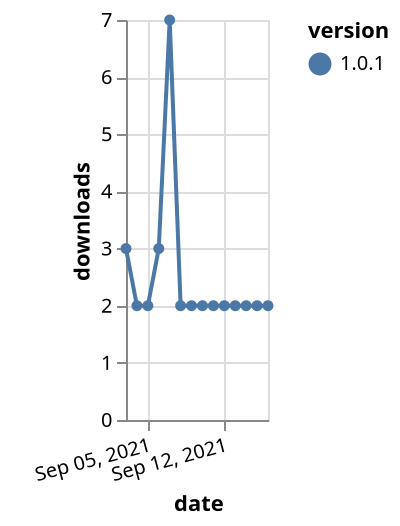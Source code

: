 {"$schema": "https://vega.github.io/schema/vega-lite/v5.json", "description": "A simple bar chart with embedded data.", "data": {"values": [{"date": "2021-09-03", "total": 3751, "delta": 3, "version": "1.0.1"}, {"date": "2021-09-04", "total": 3753, "delta": 2, "version": "1.0.1"}, {"date": "2021-09-05", "total": 3755, "delta": 2, "version": "1.0.1"}, {"date": "2021-09-06", "total": 3758, "delta": 3, "version": "1.0.1"}, {"date": "2021-09-07", "total": 3765, "delta": 7, "version": "1.0.1"}, {"date": "2021-09-08", "total": 3767, "delta": 2, "version": "1.0.1"}, {"date": "2021-09-09", "total": 3769, "delta": 2, "version": "1.0.1"}, {"date": "2021-09-10", "total": 3771, "delta": 2, "version": "1.0.1"}, {"date": "2021-09-11", "total": 3773, "delta": 2, "version": "1.0.1"}, {"date": "2021-09-12", "total": 3775, "delta": 2, "version": "1.0.1"}, {"date": "2021-09-13", "total": 3777, "delta": 2, "version": "1.0.1"}, {"date": "2021-09-14", "total": 3779, "delta": 2, "version": "1.0.1"}, {"date": "2021-09-15", "total": 3781, "delta": 2, "version": "1.0.1"}, {"date": "2021-09-16", "total": 3783, "delta": 2, "version": "1.0.1"}]}, "width": "container", "mark": {"type": "line", "point": {"filled": true}}, "encoding": {"x": {"field": "date", "type": "temporal", "timeUnit": "yearmonthdate", "title": "date", "axis": {"labelAngle": -15}}, "y": {"field": "delta", "type": "quantitative", "title": "downloads"}, "color": {"field": "version", "type": "nominal"}, "tooltip": {"field": "delta"}}}